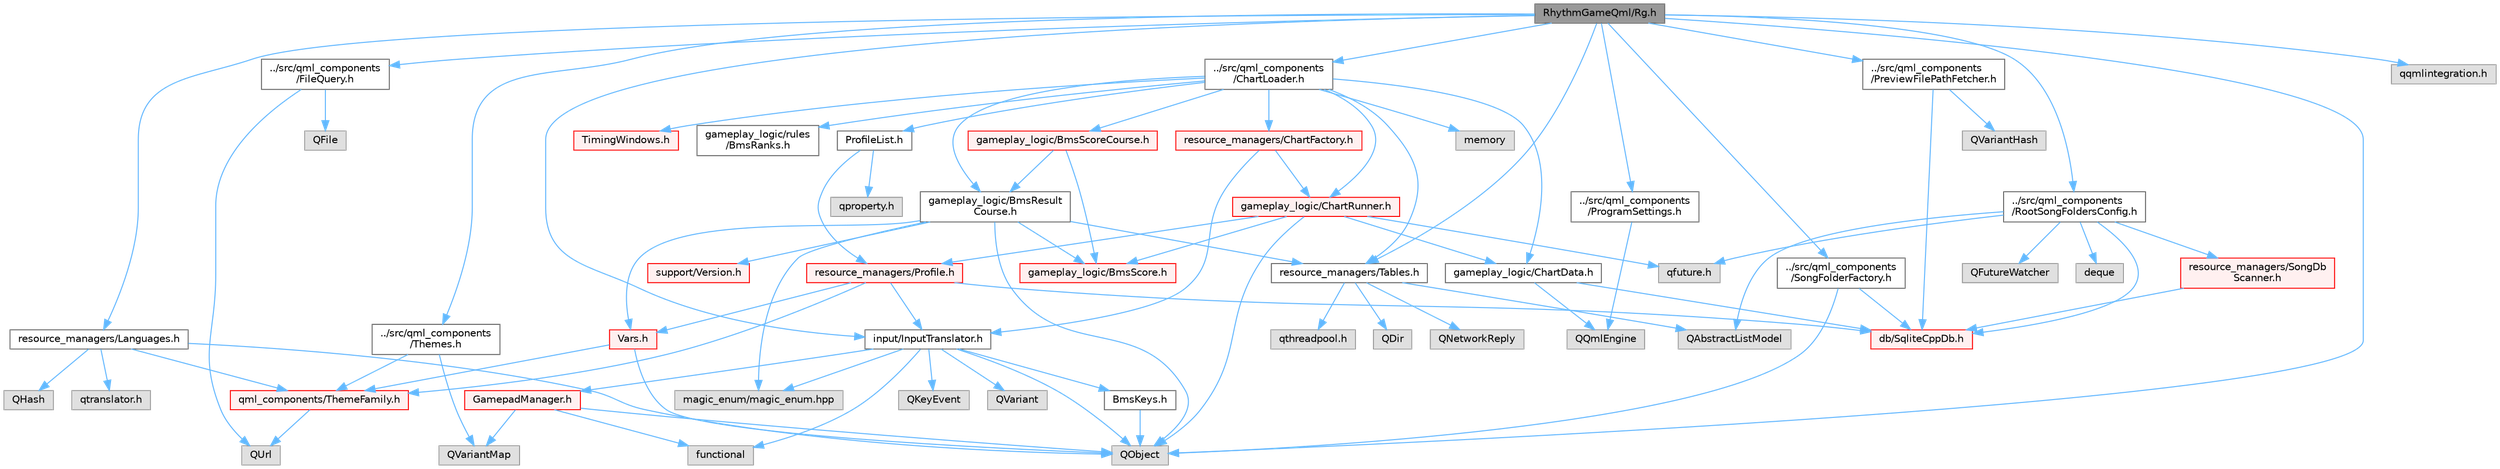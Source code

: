 digraph "RhythmGameQml/Rg.h"
{
 // LATEX_PDF_SIZE
  bgcolor="transparent";
  edge [fontname=Helvetica,fontsize=10,labelfontname=Helvetica,labelfontsize=10];
  node [fontname=Helvetica,fontsize=10,shape=box,height=0.2,width=0.4];
  Node1 [id="Node000001",label="RhythmGameQml/Rg.h",height=0.2,width=0.4,color="gray40", fillcolor="grey60", style="filled", fontcolor="black",tooltip=" "];
  Node1 -> Node2 [id="edge1_Node000001_Node000002",color="steelblue1",style="solid",tooltip=" "];
  Node2 [id="Node000002",label="../src/qml_components\l/ChartLoader.h",height=0.2,width=0.4,color="grey40", fillcolor="white", style="filled",URL="$ChartLoader_8h.html",tooltip=" "];
  Node2 -> Node3 [id="edge2_Node000002_Node000003",color="steelblue1",style="solid",tooltip=" "];
  Node3 [id="Node000003",label="ProfileList.h",height=0.2,width=0.4,color="grey40", fillcolor="white", style="filled",URL="$ProfileList_8h.html",tooltip=" "];
  Node3 -> Node4 [id="edge3_Node000003_Node000004",color="steelblue1",style="solid",tooltip=" "];
  Node4 [id="Node000004",label="resource_managers/Profile.h",height=0.2,width=0.4,color="red", fillcolor="#FFF0F0", style="filled",URL="$Profile_8h.html",tooltip=" "];
  Node4 -> Node5 [id="edge4_Node000004_Node000005",color="steelblue1",style="solid",tooltip=" "];
  Node5 [id="Node000005",label="Vars.h",height=0.2,width=0.4,color="red", fillcolor="#FFF0F0", style="filled",URL="$Vars_8h.html",tooltip=" "];
  Node5 -> Node6 [id="edge5_Node000005_Node000006",color="steelblue1",style="solid",tooltip=" "];
  Node6 [id="Node000006",label="qml_components/ThemeFamily.h",height=0.2,width=0.4,color="red", fillcolor="#FFF0F0", style="filled",URL="$ThemeFamily_8h.html",tooltip=" "];
  Node6 -> Node8 [id="edge6_Node000006_Node000008",color="steelblue1",style="solid",tooltip=" "];
  Node8 [id="Node000008",label="QUrl",height=0.2,width=0.4,color="grey60", fillcolor="#E0E0E0", style="filled",tooltip=" "];
  Node5 -> Node9 [id="edge7_Node000005_Node000009",color="steelblue1",style="solid",tooltip=" "];
  Node9 [id="Node000009",label="QObject",height=0.2,width=0.4,color="grey60", fillcolor="#E0E0E0", style="filled",tooltip=" "];
  Node4 -> Node13 [id="edge8_Node000004_Node000013",color="steelblue1",style="solid",tooltip=" "];
  Node13 [id="Node000013",label="db/SqliteCppDb.h",height=0.2,width=0.4,color="red", fillcolor="#FFF0F0", style="filled",URL="$SqliteCppDb_8h.html",tooltip=" "];
  Node4 -> Node24 [id="edge9_Node000004_Node000024",color="steelblue1",style="solid",tooltip=" "];
  Node24 [id="Node000024",label="input/InputTranslator.h",height=0.2,width=0.4,color="grey40", fillcolor="white", style="filled",URL="$InputTranslator_8h.html",tooltip=" "];
  Node24 -> Node25 [id="edge10_Node000024_Node000025",color="steelblue1",style="solid",tooltip=" "];
  Node25 [id="Node000025",label="BmsKeys.h",height=0.2,width=0.4,color="grey40", fillcolor="white", style="filled",URL="$BmsKeys_8h.html",tooltip=" "];
  Node25 -> Node9 [id="edge11_Node000025_Node000009",color="steelblue1",style="solid",tooltip=" "];
  Node24 -> Node26 [id="edge12_Node000024_Node000026",color="steelblue1",style="solid",tooltip=" "];
  Node26 [id="Node000026",label="GamepadManager.h",height=0.2,width=0.4,color="red", fillcolor="#FFF0F0", style="filled",URL="$GamepadManager_8h.html",tooltip=" "];
  Node26 -> Node9 [id="edge13_Node000026_Node000009",color="steelblue1",style="solid",tooltip=" "];
  Node26 -> Node29 [id="edge14_Node000026_Node000029",color="steelblue1",style="solid",tooltip=" "];
  Node29 [id="Node000029",label="QVariantMap",height=0.2,width=0.4,color="grey60", fillcolor="#E0E0E0", style="filled",tooltip=" "];
  Node26 -> Node30 [id="edge15_Node000026_Node000030",color="steelblue1",style="solid",tooltip=" "];
  Node30 [id="Node000030",label="functional",height=0.2,width=0.4,color="grey60", fillcolor="#E0E0E0", style="filled",tooltip=" "];
  Node24 -> Node31 [id="edge16_Node000024_Node000031",color="steelblue1",style="solid",tooltip=" "];
  Node31 [id="Node000031",label="QKeyEvent",height=0.2,width=0.4,color="grey60", fillcolor="#E0E0E0", style="filled",tooltip=" "];
  Node24 -> Node9 [id="edge17_Node000024_Node000009",color="steelblue1",style="solid",tooltip=" "];
  Node24 -> Node32 [id="edge18_Node000024_Node000032",color="steelblue1",style="solid",tooltip=" "];
  Node32 [id="Node000032",label="QVariant",height=0.2,width=0.4,color="grey60", fillcolor="#E0E0E0", style="filled",tooltip=" "];
  Node24 -> Node33 [id="edge19_Node000024_Node000033",color="steelblue1",style="solid",tooltip=" "];
  Node33 [id="Node000033",label="magic_enum/magic_enum.hpp",height=0.2,width=0.4,color="grey60", fillcolor="#E0E0E0", style="filled",tooltip=" "];
  Node24 -> Node30 [id="edge20_Node000024_Node000030",color="steelblue1",style="solid",tooltip=" "];
  Node4 -> Node6 [id="edge21_Node000004_Node000006",color="steelblue1",style="solid",tooltip=" "];
  Node3 -> Node53 [id="edge22_Node000003_Node000053",color="steelblue1",style="solid",tooltip=" "];
  Node53 [id="Node000053",label="qproperty.h",height=0.2,width=0.4,color="grey60", fillcolor="#E0E0E0", style="filled",tooltip=" "];
  Node2 -> Node54 [id="edge23_Node000002_Node000054",color="steelblue1",style="solid",tooltip=" "];
  Node54 [id="Node000054",label="gameplay_logic/BmsResult\lCourse.h",height=0.2,width=0.4,color="grey40", fillcolor="white", style="filled",URL="$BmsResultCourse_8h.html",tooltip=" "];
  Node54 -> Node36 [id="edge24_Node000054_Node000036",color="steelblue1",style="solid",tooltip=" "];
  Node36 [id="Node000036",label="gameplay_logic/BmsScore.h",height=0.2,width=0.4,color="red", fillcolor="#FFF0F0", style="filled",URL="$BmsScore_8h.html",tooltip=" "];
  Node54 -> Node48 [id="edge25_Node000054_Node000048",color="steelblue1",style="solid",tooltip=" "];
  Node48 [id="Node000048",label="resource_managers/Tables.h",height=0.2,width=0.4,color="grey40", fillcolor="white", style="filled",URL="$Tables_8h.html",tooltip=" "];
  Node48 -> Node49 [id="edge26_Node000048_Node000049",color="steelblue1",style="solid",tooltip=" "];
  Node49 [id="Node000049",label="QAbstractListModel",height=0.2,width=0.4,color="grey60", fillcolor="#E0E0E0", style="filled",tooltip=" "];
  Node48 -> Node50 [id="edge27_Node000048_Node000050",color="steelblue1",style="solid",tooltip=" "];
  Node50 [id="Node000050",label="QDir",height=0.2,width=0.4,color="grey60", fillcolor="#E0E0E0", style="filled",tooltip=" "];
  Node48 -> Node51 [id="edge28_Node000048_Node000051",color="steelblue1",style="solid",tooltip=" "];
  Node51 [id="Node000051",label="QNetworkReply",height=0.2,width=0.4,color="grey60", fillcolor="#E0E0E0", style="filled",tooltip=" "];
  Node48 -> Node52 [id="edge29_Node000048_Node000052",color="steelblue1",style="solid",tooltip=" "];
  Node52 [id="Node000052",label="qthreadpool.h",height=0.2,width=0.4,color="grey60", fillcolor="#E0E0E0", style="filled",tooltip=" "];
  Node54 -> Node41 [id="edge30_Node000054_Node000041",color="steelblue1",style="solid",tooltip=" "];
  Node41 [id="Node000041",label="support/Version.h",height=0.2,width=0.4,color="red", fillcolor="#FFF0F0", style="filled",URL="$Version_8h.html",tooltip=" "];
  Node54 -> Node5 [id="edge31_Node000054_Node000005",color="steelblue1",style="solid",tooltip=" "];
  Node54 -> Node9 [id="edge32_Node000054_Node000009",color="steelblue1",style="solid",tooltip=" "];
  Node54 -> Node33 [id="edge33_Node000054_Node000033",color="steelblue1",style="solid",tooltip=" "];
  Node2 -> Node55 [id="edge34_Node000002_Node000055",color="steelblue1",style="solid",tooltip=" "];
  Node55 [id="Node000055",label="gameplay_logic/BmsScoreCourse.h",height=0.2,width=0.4,color="red", fillcolor="#FFF0F0", style="filled",URL="$BmsScoreCourse_8h.html",tooltip=" "];
  Node55 -> Node54 [id="edge35_Node000055_Node000054",color="steelblue1",style="solid",tooltip=" "];
  Node55 -> Node36 [id="edge36_Node000055_Node000036",color="steelblue1",style="solid",tooltip=" "];
  Node2 -> Node56 [id="edge37_Node000002_Node000056",color="steelblue1",style="solid",tooltip=" "];
  Node56 [id="Node000056",label="memory",height=0.2,width=0.4,color="grey60", fillcolor="#E0E0E0", style="filled",tooltip=" "];
  Node2 -> Node57 [id="edge38_Node000002_Node000057",color="steelblue1",style="solid",tooltip=" "];
  Node57 [id="Node000057",label="gameplay_logic/ChartData.h",height=0.2,width=0.4,color="grey40", fillcolor="white", style="filled",URL="$ChartData_8h.html",tooltip=" "];
  Node57 -> Node58 [id="edge39_Node000057_Node000058",color="steelblue1",style="solid",tooltip=" "];
  Node58 [id="Node000058",label="QQmlEngine",height=0.2,width=0.4,color="grey60", fillcolor="#E0E0E0", style="filled",tooltip=" "];
  Node57 -> Node13 [id="edge40_Node000057_Node000013",color="steelblue1",style="solid",tooltip=" "];
  Node2 -> Node59 [id="edge41_Node000002_Node000059",color="steelblue1",style="solid",tooltip=" "];
  Node59 [id="Node000059",label="gameplay_logic/ChartRunner.h",height=0.2,width=0.4,color="red", fillcolor="#FFF0F0", style="filled",URL="$ChartRunner_8h.html",tooltip=" "];
  Node59 -> Node9 [id="edge42_Node000059_Node000009",color="steelblue1",style="solid",tooltip=" "];
  Node59 -> Node57 [id="edge43_Node000059_Node000057",color="steelblue1",style="solid",tooltip=" "];
  Node59 -> Node36 [id="edge44_Node000059_Node000036",color="steelblue1",style="solid",tooltip=" "];
  Node59 -> Node4 [id="edge45_Node000059_Node000004",color="steelblue1",style="solid",tooltip=" "];
  Node59 -> Node89 [id="edge46_Node000059_Node000089",color="steelblue1",style="solid",tooltip=" "];
  Node89 [id="Node000089",label="qfuture.h",height=0.2,width=0.4,color="grey60", fillcolor="#E0E0E0", style="filled",tooltip=" "];
  Node2 -> Node91 [id="edge47_Node000002_Node000091",color="steelblue1",style="solid",tooltip=" "];
  Node91 [id="Node000091",label="resource_managers/ChartFactory.h",height=0.2,width=0.4,color="red", fillcolor="#FFF0F0", style="filled",URL="$ChartFactory_8h.html",tooltip=" "];
  Node91 -> Node59 [id="edge48_Node000091_Node000059",color="steelblue1",style="solid",tooltip=" "];
  Node91 -> Node24 [id="edge49_Node000091_Node000024",color="steelblue1",style="solid",tooltip=" "];
  Node2 -> Node73 [id="edge50_Node000002_Node000073",color="steelblue1",style="solid",tooltip=" "];
  Node73 [id="Node000073",label="TimingWindows.h",height=0.2,width=0.4,color="red", fillcolor="#FFF0F0", style="filled",URL="$TimingWindows_8h.html",tooltip=" "];
  Node2 -> Node93 [id="edge51_Node000002_Node000093",color="steelblue1",style="solid",tooltip=" "];
  Node93 [id="Node000093",label="gameplay_logic/rules\l/BmsRanks.h",height=0.2,width=0.4,color="grey40", fillcolor="white", style="filled",URL="$BmsRanks_8h.html",tooltip=" "];
  Node2 -> Node48 [id="edge52_Node000002_Node000048",color="steelblue1",style="solid",tooltip=" "];
  Node1 -> Node94 [id="edge53_Node000001_Node000094",color="steelblue1",style="solid",tooltip=" "];
  Node94 [id="Node000094",label="../src/qml_components\l/FileQuery.h",height=0.2,width=0.4,color="grey40", fillcolor="white", style="filled",URL="$FileQuery_8h.html",tooltip=" "];
  Node94 -> Node8 [id="edge54_Node000094_Node000008",color="steelblue1",style="solid",tooltip=" "];
  Node94 -> Node95 [id="edge55_Node000094_Node000095",color="steelblue1",style="solid",tooltip=" "];
  Node95 [id="Node000095",label="QFile",height=0.2,width=0.4,color="grey60", fillcolor="#E0E0E0", style="filled",tooltip=" "];
  Node1 -> Node96 [id="edge56_Node000001_Node000096",color="steelblue1",style="solid",tooltip=" "];
  Node96 [id="Node000096",label="../src/qml_components\l/PreviewFilePathFetcher.h",height=0.2,width=0.4,color="grey40", fillcolor="white", style="filled",URL="$PreviewFilePathFetcher_8h.html",tooltip=" "];
  Node96 -> Node97 [id="edge57_Node000096_Node000097",color="steelblue1",style="solid",tooltip=" "];
  Node97 [id="Node000097",label="QVariantHash",height=0.2,width=0.4,color="grey60", fillcolor="#E0E0E0", style="filled",tooltip=" "];
  Node96 -> Node13 [id="edge58_Node000096_Node000013",color="steelblue1",style="solid",tooltip=" "];
  Node1 -> Node98 [id="edge59_Node000001_Node000098",color="steelblue1",style="solid",tooltip=" "];
  Node98 [id="Node000098",label="../src/qml_components\l/ProgramSettings.h",height=0.2,width=0.4,color="grey40", fillcolor="white", style="filled",URL="$ProgramSettings_8h.html",tooltip=" "];
  Node98 -> Node58 [id="edge60_Node000098_Node000058",color="steelblue1",style="solid",tooltip=" "];
  Node1 -> Node99 [id="edge61_Node000001_Node000099",color="steelblue1",style="solid",tooltip=" "];
  Node99 [id="Node000099",label="../src/qml_components\l/RootSongFoldersConfig.h",height=0.2,width=0.4,color="grey40", fillcolor="white", style="filled",URL="$RootSongFoldersConfig_8h.html",tooltip=" "];
  Node99 -> Node13 [id="edge62_Node000099_Node000013",color="steelblue1",style="solid",tooltip=" "];
  Node99 -> Node100 [id="edge63_Node000099_Node000100",color="steelblue1",style="solid",tooltip=" "];
  Node100 [id="Node000100",label="resource_managers/SongDb\lScanner.h",height=0.2,width=0.4,color="red", fillcolor="#FFF0F0", style="filled",URL="$SongDbScanner_8h.html",tooltip=" "];
  Node100 -> Node13 [id="edge64_Node000100_Node000013",color="steelblue1",style="solid",tooltip=" "];
  Node99 -> Node89 [id="edge65_Node000099_Node000089",color="steelblue1",style="solid",tooltip=" "];
  Node99 -> Node49 [id="edge66_Node000099_Node000049",color="steelblue1",style="solid",tooltip=" "];
  Node99 -> Node101 [id="edge67_Node000099_Node000101",color="steelblue1",style="solid",tooltip=" "];
  Node101 [id="Node000101",label="QFutureWatcher",height=0.2,width=0.4,color="grey60", fillcolor="#E0E0E0", style="filled",tooltip=" "];
  Node99 -> Node102 [id="edge68_Node000099_Node000102",color="steelblue1",style="solid",tooltip=" "];
  Node102 [id="Node000102",label="deque",height=0.2,width=0.4,color="grey60", fillcolor="#E0E0E0", style="filled",tooltip=" "];
  Node1 -> Node103 [id="edge69_Node000001_Node000103",color="steelblue1",style="solid",tooltip=" "];
  Node103 [id="Node000103",label="../src/qml_components\l/SongFolderFactory.h",height=0.2,width=0.4,color="grey40", fillcolor="white", style="filled",URL="$SongFolderFactory_8h.html",tooltip=" "];
  Node103 -> Node13 [id="edge70_Node000103_Node000013",color="steelblue1",style="solid",tooltip=" "];
  Node103 -> Node9 [id="edge71_Node000103_Node000009",color="steelblue1",style="solid",tooltip=" "];
  Node1 -> Node104 [id="edge72_Node000001_Node000104",color="steelblue1",style="solid",tooltip=" "];
  Node104 [id="Node000104",label="../src/qml_components\l/Themes.h",height=0.2,width=0.4,color="grey40", fillcolor="white", style="filled",URL="$Themes_8h.html",tooltip=" "];
  Node104 -> Node6 [id="edge73_Node000104_Node000006",color="steelblue1",style="solid",tooltip=" "];
  Node104 -> Node29 [id="edge74_Node000104_Node000029",color="steelblue1",style="solid",tooltip=" "];
  Node1 -> Node24 [id="edge75_Node000001_Node000024",color="steelblue1",style="solid",tooltip=" "];
  Node1 -> Node105 [id="edge76_Node000001_Node000105",color="steelblue1",style="solid",tooltip=" "];
  Node105 [id="Node000105",label="resource_managers/Languages.h",height=0.2,width=0.4,color="grey40", fillcolor="white", style="filled",URL="$Languages_8h.html",tooltip=" "];
  Node105 -> Node6 [id="edge77_Node000105_Node000006",color="steelblue1",style="solid",tooltip=" "];
  Node105 -> Node106 [id="edge78_Node000105_Node000106",color="steelblue1",style="solid",tooltip=" "];
  Node106 [id="Node000106",label="QHash",height=0.2,width=0.4,color="grey60", fillcolor="#E0E0E0", style="filled",tooltip=" "];
  Node105 -> Node9 [id="edge79_Node000105_Node000009",color="steelblue1",style="solid",tooltip=" "];
  Node105 -> Node107 [id="edge80_Node000105_Node000107",color="steelblue1",style="solid",tooltip=" "];
  Node107 [id="Node000107",label="qtranslator.h",height=0.2,width=0.4,color="grey60", fillcolor="#E0E0E0", style="filled",tooltip=" "];
  Node1 -> Node48 [id="edge81_Node000001_Node000048",color="steelblue1",style="solid",tooltip=" "];
  Node1 -> Node9 [id="edge82_Node000001_Node000009",color="steelblue1",style="solid",tooltip=" "];
  Node1 -> Node108 [id="edge83_Node000001_Node000108",color="steelblue1",style="solid",tooltip=" "];
  Node108 [id="Node000108",label="qqmlintegration.h",height=0.2,width=0.4,color="grey60", fillcolor="#E0E0E0", style="filled",tooltip=" "];
}
